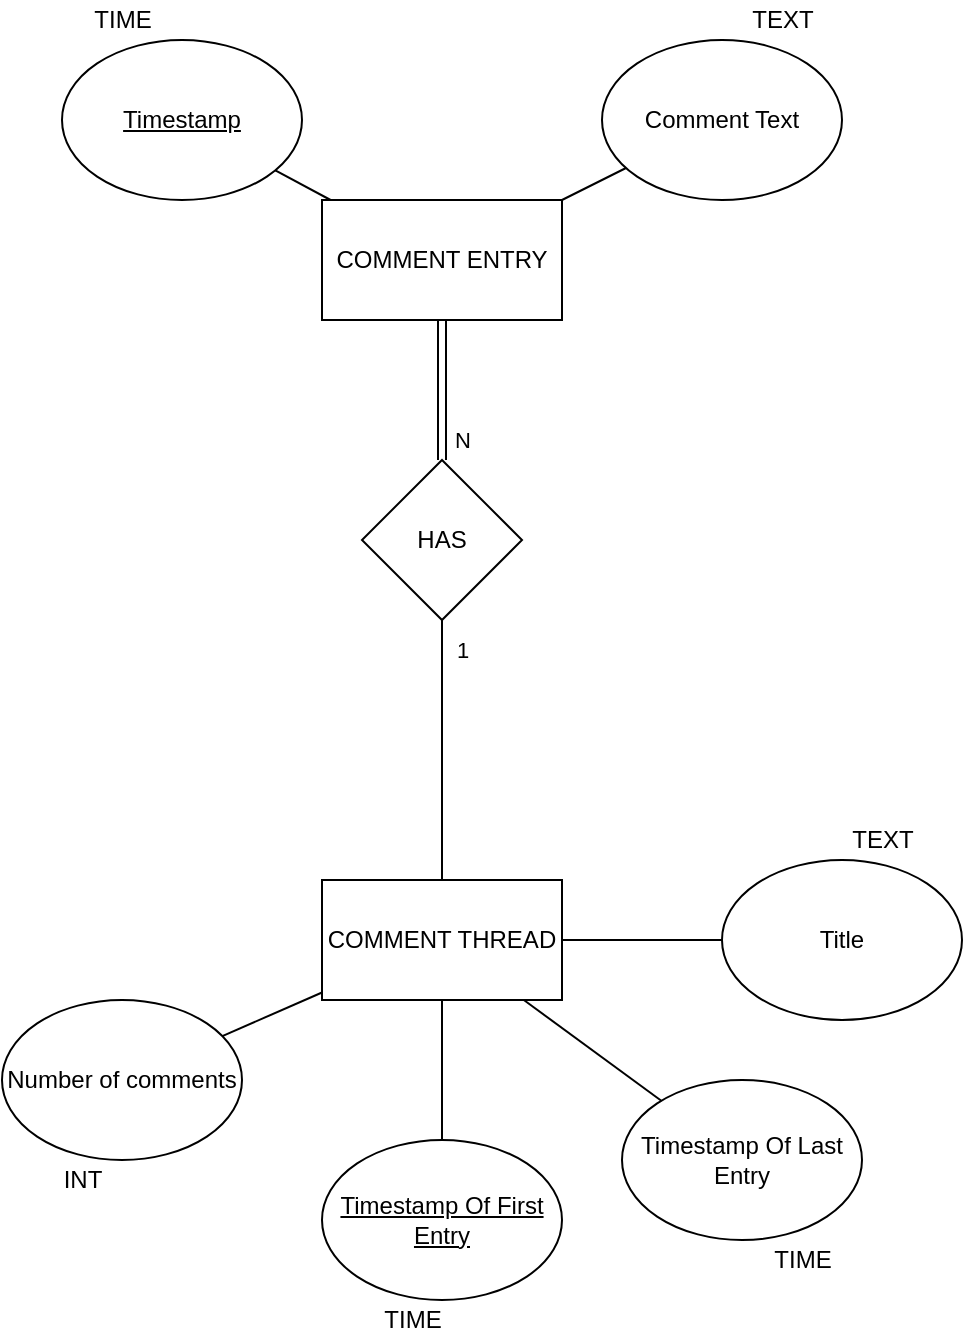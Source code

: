 <mxfile version="14.3.2" type="device"><diagram id="nmIqZs0uEkY7WyFR8Lpn" name="Page-1"><mxGraphModel dx="1673" dy="841" grid="1" gridSize="10" guides="1" tooltips="1" connect="1" arrows="1" fold="1" page="1" pageScale="1" pageWidth="850" pageHeight="1100" math="0" shadow="0"><root><mxCell id="0"/><mxCell id="1" parent="0"/><mxCell id="2ftFLMhUyT_bXQpCQJ05-1" value="COMMENT ENTRY" style="rounded=0;whiteSpace=wrap;html=1;" vertex="1" parent="1"><mxGeometry x="240" y="180" width="120" height="60" as="geometry"/></mxCell><mxCell id="2ftFLMhUyT_bXQpCQJ05-2" value="Timestamp" style="ellipse;whiteSpace=wrap;html=1;fontStyle=4" vertex="1" parent="1"><mxGeometry x="110" y="100" width="120" height="80" as="geometry"/></mxCell><mxCell id="2ftFLMhUyT_bXQpCQJ05-3" value="Comment Text" style="ellipse;whiteSpace=wrap;html=1;" vertex="1" parent="1"><mxGeometry x="380" y="100" width="120" height="80" as="geometry"/></mxCell><mxCell id="2ftFLMhUyT_bXQpCQJ05-5" value="COMMENT THREAD" style="rounded=0;whiteSpace=wrap;html=1;" vertex="1" parent="1"><mxGeometry x="240" y="520" width="120" height="60" as="geometry"/></mxCell><mxCell id="2ftFLMhUyT_bXQpCQJ05-6" value="HAS" style="rhombus;whiteSpace=wrap;html=1;" vertex="1" parent="1"><mxGeometry x="260" y="310" width="80" height="80" as="geometry"/></mxCell><mxCell id="2ftFLMhUyT_bXQpCQJ05-8" value="" style="endArrow=none;html=1;" edge="1" parent="1" source="2ftFLMhUyT_bXQpCQJ05-6" target="2ftFLMhUyT_bXQpCQJ05-5"><mxGeometry width="50" height="50" relative="1" as="geometry"><mxPoint x="460" y="380" as="sourcePoint"/><mxPoint x="510" y="330" as="targetPoint"/></mxGeometry></mxCell><mxCell id="2ftFLMhUyT_bXQpCQJ05-11" value="1" style="edgeLabel;html=1;align=center;verticalAlign=middle;resizable=0;points=[];" vertex="1" connectable="0" parent="2ftFLMhUyT_bXQpCQJ05-8"><mxGeometry x="-0.767" y="1" relative="1" as="geometry"><mxPoint x="9" as="offset"/></mxGeometry></mxCell><mxCell id="2ftFLMhUyT_bXQpCQJ05-9" value="" style="endArrow=none;html=1;" edge="1" parent="1" source="2ftFLMhUyT_bXQpCQJ05-1" target="2ftFLMhUyT_bXQpCQJ05-3"><mxGeometry width="50" height="50" relative="1" as="geometry"><mxPoint x="400" y="330" as="sourcePoint"/><mxPoint x="450" y="280" as="targetPoint"/></mxGeometry></mxCell><mxCell id="2ftFLMhUyT_bXQpCQJ05-10" value="" style="endArrow=none;html=1;" edge="1" parent="1" source="2ftFLMhUyT_bXQpCQJ05-1" target="2ftFLMhUyT_bXQpCQJ05-2"><mxGeometry width="50" height="50" relative="1" as="geometry"><mxPoint x="352" y="190" as="sourcePoint"/><mxPoint x="409.061" y="149.242" as="targetPoint"/></mxGeometry></mxCell><mxCell id="2ftFLMhUyT_bXQpCQJ05-13" value="Timestamp Of First Entry" style="ellipse;whiteSpace=wrap;html=1;fontStyle=4" vertex="1" parent="1"><mxGeometry x="240" y="650" width="120" height="80" as="geometry"/></mxCell><mxCell id="2ftFLMhUyT_bXQpCQJ05-17" value="Number of comments" style="ellipse;whiteSpace=wrap;html=1;" vertex="1" parent="1"><mxGeometry x="80" y="580" width="120" height="80" as="geometry"/></mxCell><mxCell id="2ftFLMhUyT_bXQpCQJ05-18" value="" style="shape=link;html=1;" edge="1" parent="1" source="2ftFLMhUyT_bXQpCQJ05-1" target="2ftFLMhUyT_bXQpCQJ05-6"><mxGeometry width="100" relative="1" as="geometry"><mxPoint x="50" y="320" as="sourcePoint"/><mxPoint x="150" y="320" as="targetPoint"/></mxGeometry></mxCell><mxCell id="2ftFLMhUyT_bXQpCQJ05-19" value="N" style="edgeLabel;html=1;align=center;verticalAlign=middle;resizable=0;points=[];" vertex="1" connectable="0" parent="2ftFLMhUyT_bXQpCQJ05-18"><mxGeometry x="0.714" y="4" relative="1" as="geometry"><mxPoint x="6" as="offset"/></mxGeometry></mxCell><mxCell id="2ftFLMhUyT_bXQpCQJ05-20" value="" style="endArrow=none;html=1;" edge="1" parent="1" source="2ftFLMhUyT_bXQpCQJ05-5" target="2ftFLMhUyT_bXQpCQJ05-13"><mxGeometry width="50" height="50" relative="1" as="geometry"><mxPoint x="370" y="212.941" as="sourcePoint"/><mxPoint x="420.913" y="206.951" as="targetPoint"/></mxGeometry></mxCell><mxCell id="2ftFLMhUyT_bXQpCQJ05-22" value="" style="endArrow=none;html=1;" edge="1" parent="1" source="2ftFLMhUyT_bXQpCQJ05-5" target="2ftFLMhUyT_bXQpCQJ05-17"><mxGeometry width="50" height="50" relative="1" as="geometry"><mxPoint x="390" y="232.941" as="sourcePoint"/><mxPoint x="440.913" y="226.951" as="targetPoint"/></mxGeometry></mxCell><mxCell id="2ftFLMhUyT_bXQpCQJ05-24" value="Timestamp Of Last Entry" style="ellipse;whiteSpace=wrap;html=1;" vertex="1" parent="1"><mxGeometry x="390" y="620" width="120" height="80" as="geometry"/></mxCell><mxCell id="2ftFLMhUyT_bXQpCQJ05-25" value="" style="endArrow=none;html=1;" edge="1" parent="1" source="2ftFLMhUyT_bXQpCQJ05-24" target="2ftFLMhUyT_bXQpCQJ05-5"><mxGeometry width="50" height="50" relative="1" as="geometry"><mxPoint x="250" y="582.105" as="sourcePoint"/><mxPoint x="172.514" y="610.653" as="targetPoint"/></mxGeometry></mxCell><mxCell id="2ftFLMhUyT_bXQpCQJ05-35" value="Title" style="ellipse;whiteSpace=wrap;html=1;" vertex="1" parent="1"><mxGeometry x="440" y="510" width="120" height="80" as="geometry"/></mxCell><mxCell id="2ftFLMhUyT_bXQpCQJ05-36" value="" style="endArrow=none;html=1;" edge="1" parent="1" source="2ftFLMhUyT_bXQpCQJ05-35" target="2ftFLMhUyT_bXQpCQJ05-5"><mxGeometry width="50" height="50" relative="1" as="geometry"><mxPoint x="467.058" y="662.064" as="sourcePoint"/><mxPoint x="356.154" y="590" as="targetPoint"/></mxGeometry></mxCell><mxCell id="2ftFLMhUyT_bXQpCQJ05-37" value="TIME" style="text;html=1;align=center;verticalAlign=middle;resizable=0;points=[];autosize=1;" vertex="1" parent="1"><mxGeometry x="120" y="80" width="40" height="20" as="geometry"/></mxCell><mxCell id="2ftFLMhUyT_bXQpCQJ05-39" value="TEXT" style="text;html=1;align=center;verticalAlign=middle;resizable=0;points=[];autosize=1;" vertex="1" parent="1"><mxGeometry x="445" y="80" width="50" height="20" as="geometry"/></mxCell><mxCell id="2ftFLMhUyT_bXQpCQJ05-40" value="TEXT" style="text;html=1;align=center;verticalAlign=middle;resizable=0;points=[];autosize=1;" vertex="1" parent="1"><mxGeometry x="495" y="490" width="50" height="20" as="geometry"/></mxCell><mxCell id="2ftFLMhUyT_bXQpCQJ05-41" value="TIME" style="text;html=1;align=center;verticalAlign=middle;resizable=0;points=[];autosize=1;" vertex="1" parent="1"><mxGeometry x="265" y="730" width="40" height="20" as="geometry"/></mxCell><mxCell id="2ftFLMhUyT_bXQpCQJ05-42" value="TIME" style="text;html=1;align=center;verticalAlign=middle;resizable=0;points=[];autosize=1;" vertex="1" parent="1"><mxGeometry x="460" y="700" width="40" height="20" as="geometry"/></mxCell><mxCell id="2ftFLMhUyT_bXQpCQJ05-43" value="INT" style="text;html=1;align=center;verticalAlign=middle;resizable=0;points=[];autosize=1;" vertex="1" parent="1"><mxGeometry x="105" y="660" width="30" height="20" as="geometry"/></mxCell></root></mxGraphModel></diagram></mxfile>